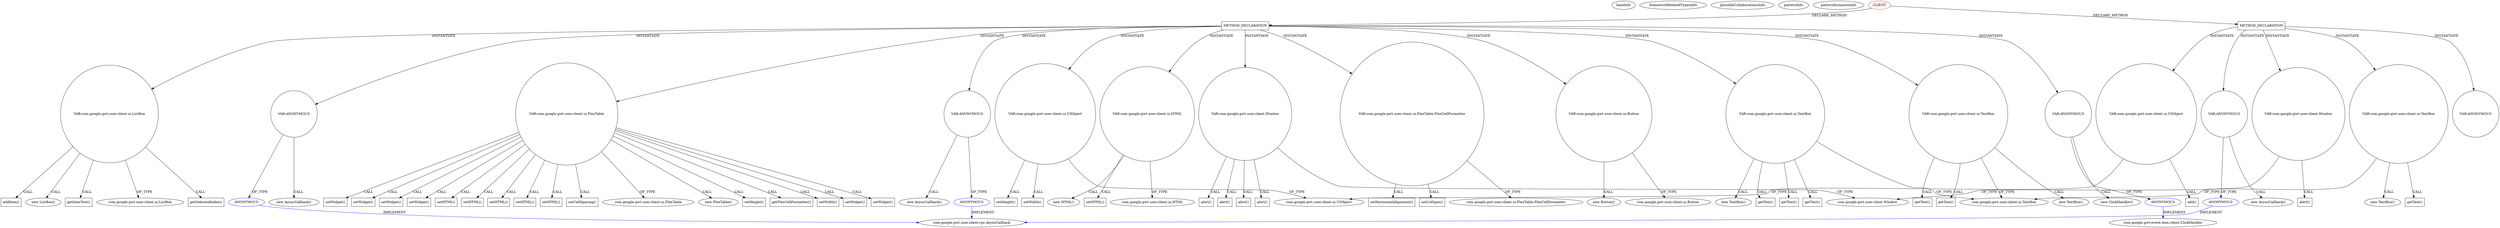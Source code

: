 digraph {
baseInfo[graphId=1111,category="pattern",isAnonymous=false,possibleRelation=false]
frameworkRelatedTypesInfo[]
possibleCollaborationsInfo[]
patternInfo[frequency=2.0,patternRootClient=0]
patternInstancesInfo[0="MainMain-ChatCafeine~/MainMain-ChatCafeine/ChatCafeine-master/ChatCafeine/src/sources/client/vue/administration/AdminPanel.java~AdminPanel~204",1="MainMain-ChatCafeine~/MainMain-ChatCafeine/ChatCafeine-master/ChatCafeine/src/sources/client/vue/accueil/AccueilPanel.java~AccueilPanel~198"]
183[label="new FlexTable()",vertexType="CONSTRUCTOR_CALL",isFrameworkType=false]
184[label="VAR:com.google.gwt.user.client.ui.FlexTable",vertexType="VARIABLE_EXPRESION",isFrameworkType=false,shape=circle]
191[label="setHeight()",vertexType="INSIDE_CALL",isFrameworkType=false,shape=box]
193[label="getFlexCellFormatter()",vertexType="INSIDE_CALL",isFrameworkType=false,shape=box]
189[label="setWidth()",vertexType="INSIDE_CALL",isFrameworkType=false,shape=box]
169[label="METHOD_DECLARATION",vertexType="CLIENT_METHOD_DECLARATION",isFrameworkType=false,shape=box]
0[label="CLIENT",vertexType="ROOT_CLIENT_CLASS_DECLARATION",isFrameworkType=false,color=red]
173[label="VAR:com.google.gwt.user.client.ui.UIObject",vertexType="VARIABLE_EXPRESION",isFrameworkType=false,shape=circle]
263[label="setWidget()",vertexType="INSIDE_CALL",isFrameworkType=false,shape=box]
261[label="setWidget()",vertexType="INSIDE_CALL",isFrameworkType=false,shape=box]
253[label="setWidget()",vertexType="INSIDE_CALL",isFrameworkType=false,shape=box]
247[label="setWidget()",vertexType="INSIDE_CALL",isFrameworkType=false,shape=box]
251[label="setWidget()",vertexType="INSIDE_CALL",isFrameworkType=false,shape=box]
265[label="setWidget()",vertexType="INSIDE_CALL",isFrameworkType=false,shape=box]
233[label="setHTML()",vertexType="INSIDE_CALL",isFrameworkType=false,shape=box]
245[label="setHTML()",vertexType="INSIDE_CALL",isFrameworkType=false,shape=box]
195[label="setHTML()",vertexType="INSIDE_CALL",isFrameworkType=false,shape=box]
241[label="setHTML()",vertexType="INSIDE_CALL",isFrameworkType=false,shape=box]
237[label="setHTML()",vertexType="INSIDE_CALL",isFrameworkType=false,shape=box]
223[label="VAR:com.google.gwt.user.client.ui.HTML",vertexType="VARIABLE_EXPRESION",isFrameworkType=false,shape=circle]
222[label="new HTML()",vertexType="CONSTRUCTOR_CALL",isFrameworkType=false]
315[label="setHTML()",vertexType="INSIDE_CALL",isFrameworkType=false,shape=box]
187[label="setCellSpacing()",vertexType="INSIDE_CALL",isFrameworkType=false,shape=box]
293[label="VAR:com.google.gwt.user.client.Window",vertexType="VARIABLE_EXPRESION",isFrameworkType=false,shape=circle]
290[label="VAR:ANONYMOUS",vertexType="VARIABLE_EXPRESION",isFrameworkType=false,shape=circle]
291[label="ANONYMOUS",vertexType="REFERENCE_ANONYMOUS_DECLARATION",isFrameworkType=false,color=blue]
270[label="VAR:ANONYMOUS",vertexType="VARIABLE_EXPRESION",isFrameworkType=false,shape=circle]
271[label="ANONYMOUS",vertexType="REFERENCE_ANONYMOUS_DECLARATION",isFrameworkType=false,color=blue]
269[label="new ClickHandler()",vertexType="CONSTRUCTOR_CALL",isFrameworkType=false]
196[label="VAR:com.google.gwt.user.client.ui.FlexTable.FlexCellFormatter",vertexType="VARIABLE_EXPRESION",isFrameworkType=false,shape=circle]
198[label="com.google.gwt.user.client.ui.FlexTable.FlexCellFormatter",vertexType="FRAMEWORK_CLASS_TYPE",isFrameworkType=false]
200[label="setHorizontalAlignment()",vertexType="INSIDE_CALL",isFrameworkType=false,shape=box]
197[label="setColSpan()",vertexType="INSIDE_CALL",isFrameworkType=false,shape=box]
29[label="com.google.gwt.user.client.ui.UIObject",vertexType="FRAMEWORK_CLASS_TYPE",isFrameworkType=false]
27[label="VAR:com.google.gwt.user.client.ui.UIObject",vertexType="VARIABLE_EXPRESION",isFrameworkType=false,shape=circle]
111[label="add()",vertexType="INSIDE_CALL",isFrameworkType=false,shape=box]
80[label="com.google.gwt.event.dom.client.ClickHandler",vertexType="FRAMEWORK_INTERFACE_TYPE",isFrameworkType=false]
267[label="VAR:com.google.gwt.user.client.ui.Button",vertexType="VARIABLE_EXPRESION",isFrameworkType=false,shape=circle]
266[label="new Button()",vertexType="CONSTRUCTOR_CALL",isFrameworkType=false]
289[label="new AsyncCallback()",vertexType="CONSTRUCTOR_CALL",isFrameworkType=false]
177[label="setHeight()",vertexType="INSIDE_CALL",isFrameworkType=false,shape=box]
311[label="alert()",vertexType="INSIDE_CALL",isFrameworkType=false,shape=box]
297[label="alert()",vertexType="INSIDE_CALL",isFrameworkType=false,shape=box]
313[label="alert()",vertexType="INSIDE_CALL",isFrameworkType=false,shape=box]
71[label="com.google.gwt.user.client.ui.HTML",vertexType="FRAMEWORK_CLASS_TYPE",isFrameworkType=false]
88[label="com.google.gwt.user.client.rpc.AsyncCallback",vertexType="FRAMEWORK_INTERFACE_TYPE",isFrameworkType=false]
87[label="ANONYMOUS",vertexType="REFERENCE_ANONYMOUS_DECLARATION",isFrameworkType=false,color=blue]
308[label="ANONYMOUS",vertexType="REFERENCE_ANONYMOUS_DECLARATION",isFrameworkType=false,color=blue]
86[label="VAR:ANONYMOUS",vertexType="VARIABLE_EXPRESION",isFrameworkType=false,shape=circle]
85[label="new AsyncCallback()",vertexType="CONSTRUCTOR_CALL",isFrameworkType=false]
174[label="setWidth()",vertexType="INSIDE_CALL",isFrameworkType=false,shape=box]
23[label="METHOD_DECLARATION",vertexType="CLIENT_METHOD_DECLARATION",isFrameworkType=false,shape=box]
89[label="VAR:com.google.gwt.user.client.Window",vertexType="VARIABLE_EXPRESION",isFrameworkType=false,shape=circle]
307[label="VAR:ANONYMOUS",vertexType="VARIABLE_EXPRESION",isFrameworkType=false,shape=circle]
78[label="VAR:ANONYMOUS",vertexType="VARIABLE_EXPRESION",isFrameworkType=false,shape=circle]
90[label="alert()",vertexType="INSIDE_CALL",isFrameworkType=false,shape=box]
294[label="alert()",vertexType="INSIDE_CALL",isFrameworkType=false,shape=box]
211[label="VAR:com.google.gwt.user.client.ui.TextBox",vertexType="VARIABLE_EXPRESION",isFrameworkType=false,shape=circle]
39[label="com.google.gwt.user.client.ui.TextBox",vertexType="FRAMEWORK_CLASS_TYPE",isFrameworkType=false]
210[label="new TextBox()",vertexType="CONSTRUCTOR_CALL",isFrameworkType=false]
38[label="VAR:com.google.gwt.user.client.ui.TextBox",vertexType="VARIABLE_EXPRESION",isFrameworkType=false,shape=circle]
37[label="new TextBox()",vertexType="CONSTRUCTOR_CALL",isFrameworkType=false]
202[label="VAR:com.google.gwt.user.client.ui.TextBox",vertexType="VARIABLE_EXPRESION",isFrameworkType=false,shape=circle]
201[label="new TextBox()",vertexType="CONSTRUCTOR_CALL",isFrameworkType=false]
323[label="getText()",vertexType="INSIDE_CALL",isFrameworkType=false,shape=box]
343[label="getText()",vertexType="INSIDE_CALL",isFrameworkType=false,shape=box]
288[label="getText()",vertexType="INSIDE_CALL",isFrameworkType=false,shape=box]
282[label="getText()",vertexType="INSIDE_CALL",isFrameworkType=false,shape=box]
99[label="getText()",vertexType="INSIDE_CALL",isFrameworkType=false,shape=box]
305[label="getText()",vertexType="INSIDE_CALL",isFrameworkType=false,shape=box]
306[label="new AsyncCallback()",vertexType="CONSTRUCTOR_CALL",isFrameworkType=false]
76[label="com.google.gwt.user.client.ui.Button",vertexType="FRAMEWORK_CLASS_TYPE",isFrameworkType=false]
228[label="VAR:com.google.gwt.user.client.ui.ListBox",vertexType="VARIABLE_EXPRESION",isFrameworkType=false,shape=circle]
274[label="getItemText()",vertexType="INSIDE_CALL",isFrameworkType=false,shape=box]
229[label="com.google.gwt.user.client.ui.ListBox",vertexType="FRAMEWORK_CLASS_TYPE",isFrameworkType=false]
276[label="getSelectedIndex()",vertexType="INSIDE_CALL",isFrameworkType=false,shape=box]
231[label="addItem()",vertexType="INSIDE_CALL",isFrameworkType=false,shape=box]
91[label="com.google.gwt.user.client.Window",vertexType="FRAMEWORK_CLASS_TYPE",isFrameworkType=false]
185[label="com.google.gwt.user.client.ui.FlexTable",vertexType="FRAMEWORK_CLASS_TYPE",isFrameworkType=false]
227[label="new ListBox()",vertexType="CONSTRUCTOR_CALL",isFrameworkType=false]
173->174[label="CALL"]
169->267[label="INSTANTIATE"]
184->189[label="CALL"]
169->202[label="INSTANTIATE"]
293->313[label="CALL"]
169->184[label="INSTANTIATE"]
267->266[label="CALL"]
184->233[label="CALL"]
23->89[label="INSTANTIATE"]
293->294[label="CALL"]
270->271[label="OF_TYPE"]
211->288[label="CALL"]
0->169[label="DECLARE_METHOD"]
307->308[label="OF_TYPE"]
293->91[label="OF_TYPE"]
169->293[label="INSTANTIATE"]
184->183[label="CALL"]
86->85[label="CALL"]
184->185[label="OF_TYPE"]
223->222[label="CALL"]
169->307[label="INSTANTIATE"]
290->291[label="OF_TYPE"]
38->39[label="OF_TYPE"]
173->29[label="OF_TYPE"]
228->231[label="CALL"]
184->245[label="CALL"]
228->229[label="OF_TYPE"]
169->211[label="INSTANTIATE"]
211->343[label="CALL"]
267->76[label="OF_TYPE"]
184->241[label="CALL"]
23->86[label="INSTANTIATE"]
27->111[label="CALL"]
169->270[label="INSTANTIATE"]
23->78[label="INSTANTIATE"]
184->251[label="CALL"]
293->311[label="CALL"]
38->37[label="CALL"]
202->323[label="CALL"]
196->198[label="OF_TYPE"]
23->27[label="INSTANTIATE"]
291->88[label="IMPLEMENT",color=blue]
89->91[label="OF_TYPE"]
184->187[label="CALL"]
173->177[label="CALL"]
184->253[label="CALL"]
0->23[label="DECLARE_METHOD"]
290->289[label="CALL"]
271->80[label="IMPLEMENT",color=blue]
202->282[label="CALL"]
169->173[label="INSTANTIATE"]
169->228[label="INSTANTIATE"]
184->247[label="CALL"]
211->39[label="OF_TYPE"]
87->88[label="IMPLEMENT",color=blue]
228->274[label="CALL"]
270->269[label="CALL"]
89->90[label="CALL"]
211->210[label="CALL"]
169->223[label="INSTANTIATE"]
27->29[label="OF_TYPE"]
211->305[label="CALL"]
184->265[label="CALL"]
228->276[label="CALL"]
202->201[label="CALL"]
223->71[label="OF_TYPE"]
223->315[label="CALL"]
184->261[label="CALL"]
308->88[label="IMPLEMENT",color=blue]
202->39[label="OF_TYPE"]
196->200[label="CALL"]
196->197[label="CALL"]
169->290[label="INSTANTIATE"]
86->87[label="OF_TYPE"]
184->237[label="CALL"]
23->38[label="INSTANTIATE"]
184->195[label="CALL"]
307->306[label="CALL"]
38->99[label="CALL"]
169->196[label="INSTANTIATE"]
293->297[label="CALL"]
184->191[label="CALL"]
228->227[label="CALL"]
184->263[label="CALL"]
184->193[label="CALL"]
}
